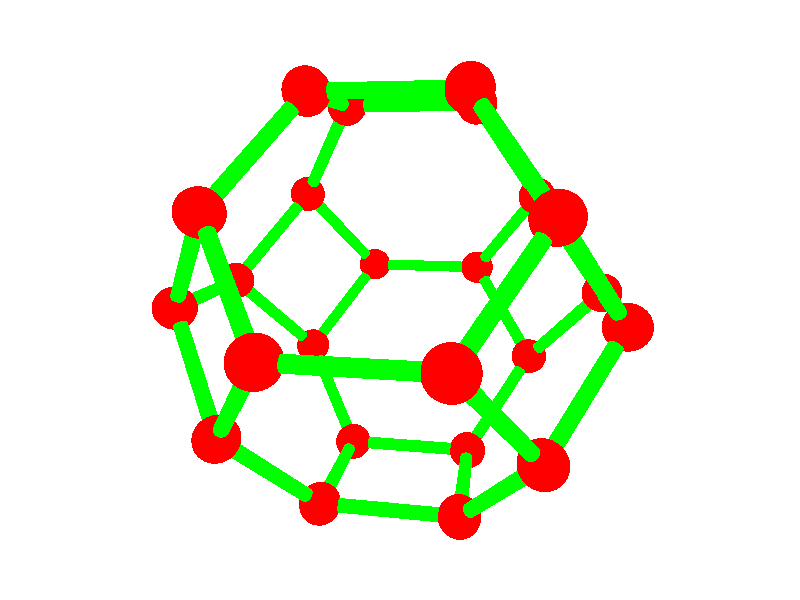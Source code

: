  /*
generate a truncated octahedron
*/ 

//used libraries
#include	"colors.inc"		
#include	"textures.inc"	
#include	"shapes.inc"


//set camera and background
camera{
location <5,2,7>   
look_at <0,0,0>}
light_source {
<1000,0, 0>
color	White}
light_source {
<0,1000, -1000>
color	White} 
background { color rgb< 1, 1, 1> }


#declare n=3;    //for vertices in octahedron
#declare c=2;    //size of truncated octahedron
#declare a=c*(3*sqrt(2));

//lenght of the bonds
#declare Dmax=a/2*sqrt(2)+.1;
#declare Dmax1=Dmax/3+0.1;
#declare Dmin=0.1;


//arrays for points
#declare Pos= array[8];   
#declare Pos_trun_oct=array[24]                                          

//size and thickness of figures                                           
#declare Rs=0.3;    
#declare ts= texture{ pigment{color Blue}};  

//coords of the octahedron
#declare Pos[0]=<a/2,  0,  0>;
#declare Pos[1]=<-a/2,  0,  0>;
#declare Pos[2]=<0,  -a/2,  0>;
#declare Pos[3]=<0,  0,  -a/2>;
#declare Pos[4]=<0, a/2,  0>;
#declare Pos[5]=<0,  0,  a/2>;


//truncated octahedron positions   
#declare CO=0;
#declare enlaces=
union{
#declare i=0;
#while(i<5) 
    #declare j=i+1;
    #while(j<6)  
        #declare distancia=VDist(Pos[i],Pos[j]); 
        #declare vec_dist=Pos[j]-Pos[i];
        #if(distancia<Dmax)
            #declare k=1;
            #while (k<3) 
                //Find 2 points in each arists
                #declare Pos_trun_oct[CO] = Pos[i]+k*vec_dist/3; 
                sphere{Pos_trun_oct[CO], 0.3 pigment{color Red} finish{phong 1}} 
                #declare CO=CO+1;        
                #declare k=k+1;
            #end
        #end
        #declare j=j+1;
    #end 
    #declare i=i+1;
#end 
} 


//truncated octahedron vertices  
#declare i=0;
#while (i<23)
    #declare j=i+1;
    #while (j<24)    
        #declare DistancesTp=VDist(Pos_trun_oct[i],Pos_trun_oct[j]);
        //Distance conditional between points  
        #if (DistancesTp<Dmax1)              
            //cylinders used as arists
            cylinder {Pos_trun_oct[i], Pos_trun_oct[j], 0.1 pigment{color Green} finish{phong 1}}   
        #end
        #declare j=j+1;
    #end
    #declare i=i+1;
#end
                               
                
object{enlaces}                